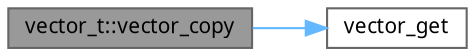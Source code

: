 digraph "vector_t::vector_copy"
{
 // INTERACTIVE_SVG=YES
 // LATEX_PDF_SIZE
  bgcolor="transparent";
  edge [fontname=Mononoki,fontsize=10,labelfontname=Mononoki,labelfontsize=10];
  node [fontname=Mononoki,fontsize=10,shape=box,height=0.2,width=0.4];
  rankdir="LR";
  Node1 [id="Node000001",label="vector_t::vector_copy",height=0.2,width=0.4,color="gray40", fillcolor="grey60", style="filled", fontcolor="black",tooltip="Copy element range to other location."];
  Node1 -> Node2 [id="edge1_Node000001_Node000002",color="steelblue1",style="solid",tooltip=" "];
  Node2 [id="Node000002",label="vector_get",height=0.2,width=0.4,color="grey40", fillcolor="white", style="filled",URL="$group__Vector.html#ga9437d9506a3b2799f595c88b82f160b3",tooltip="Returns pointer for the element at index."];
}
